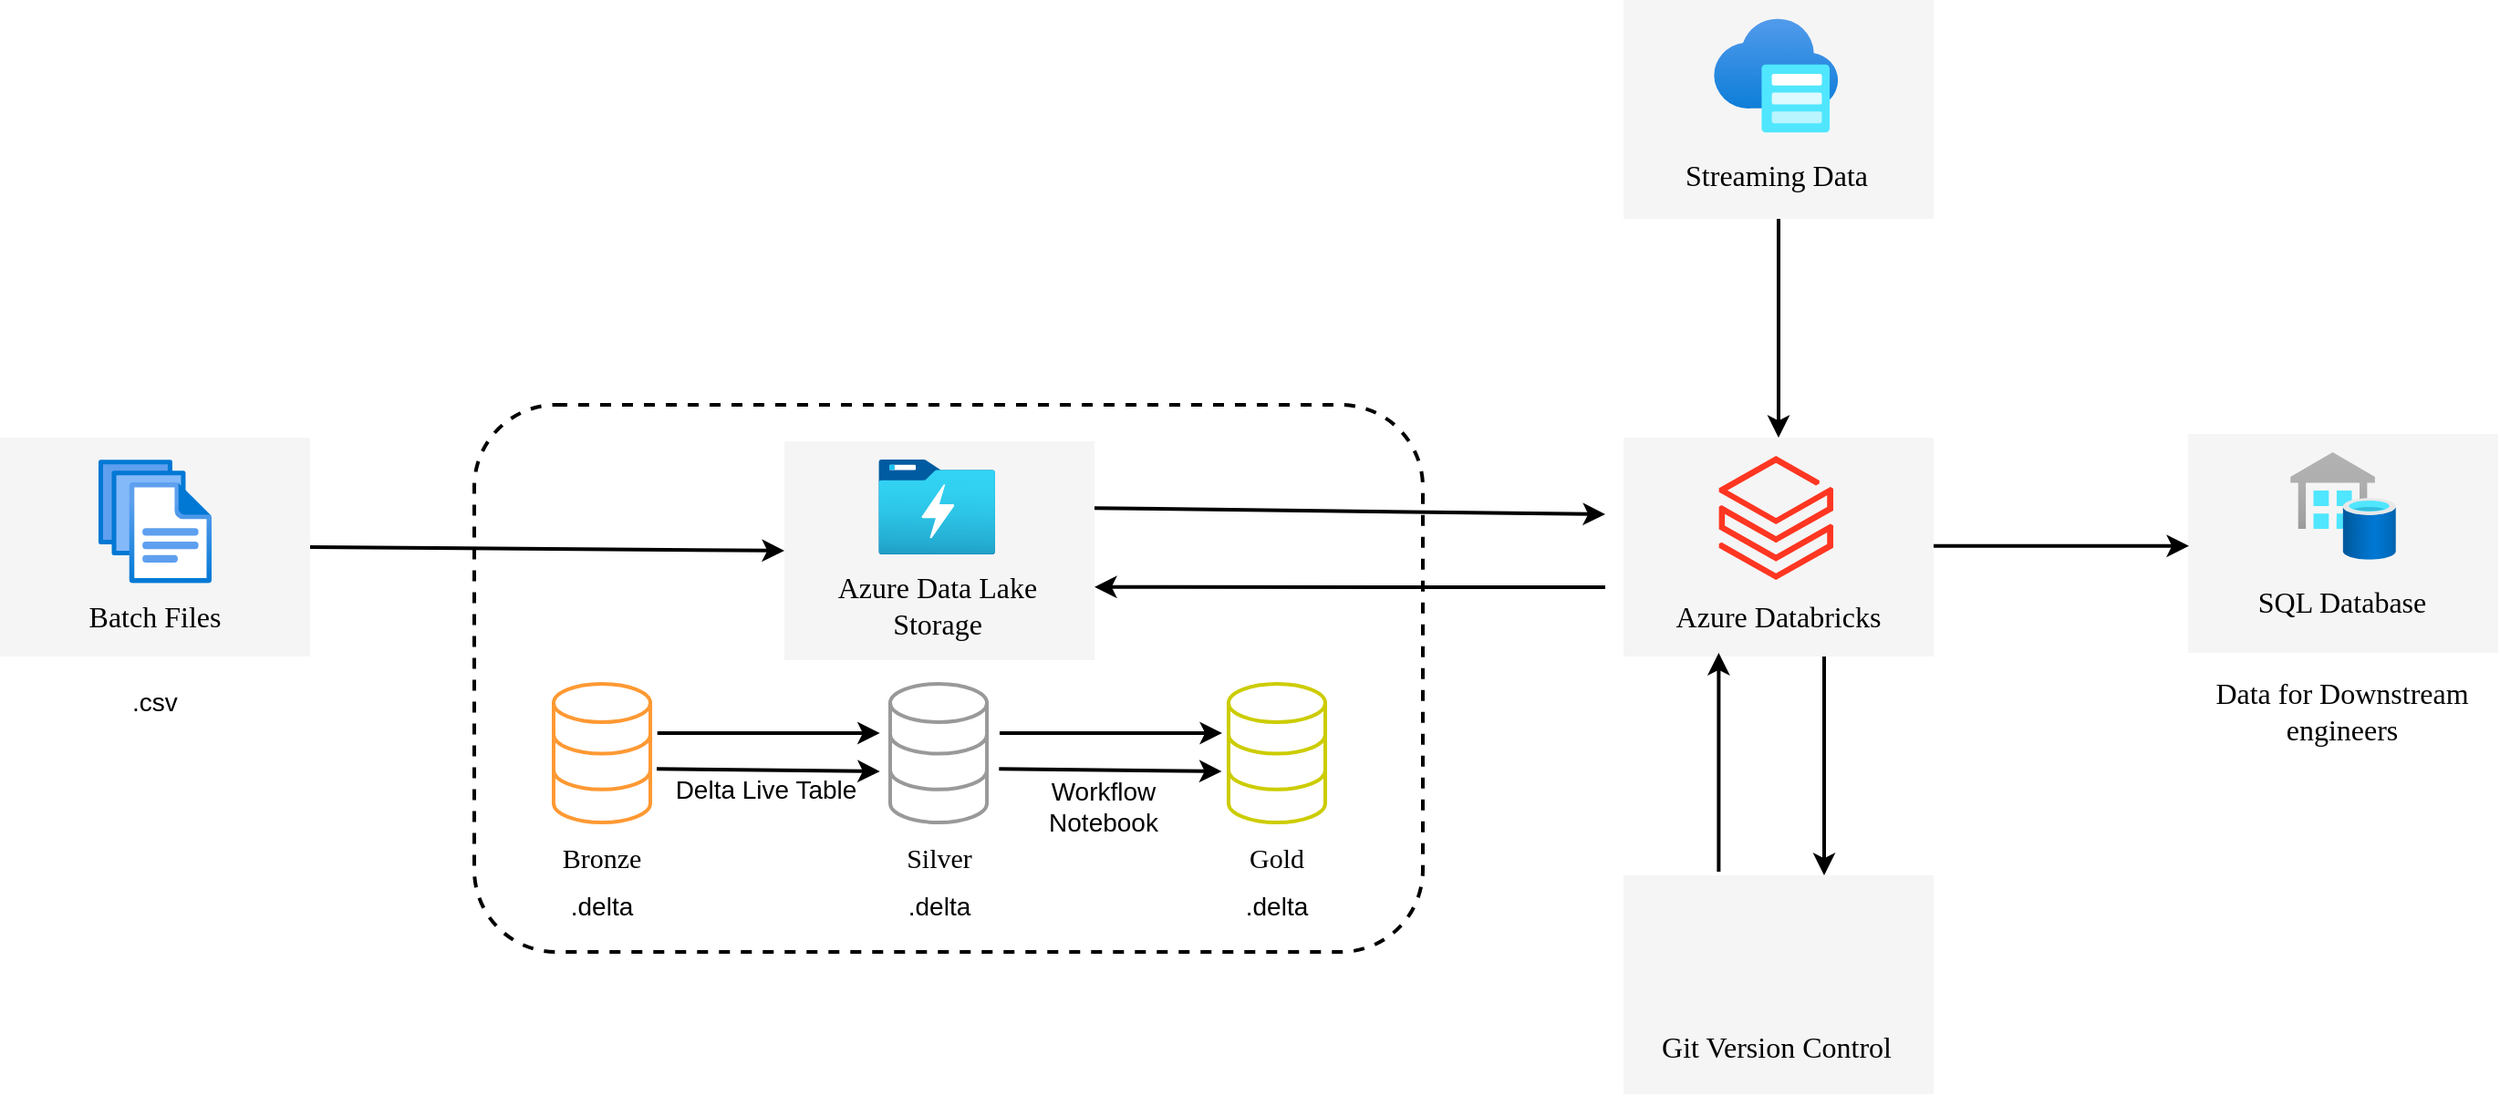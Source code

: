 <mxfile version="21.7.5" type="device">
  <diagram id="DGaD0VAC34pHWQrbo-bv" name="Page-1">
    <mxGraphModel dx="2438" dy="1960" grid="1" gridSize="10" guides="1" tooltips="1" connect="1" arrows="1" fold="1" page="1" pageScale="1" pageWidth="850" pageHeight="1100" math="0" shadow="0">
      <root>
        <mxCell id="0" />
        <mxCell id="1" parent="0" />
        <mxCell id="d3zHUJF60a2IDh03rwR_-40" value="" style="rounded=0;whiteSpace=wrap;html=1;fillColor=#f5f5f5;fontColor=#333333;strokeColor=none;" parent="1" vertex="1">
          <mxGeometry x="710" y="-2" width="170" height="120" as="geometry" />
        </mxCell>
        <mxCell id="d3zHUJF60a2IDh03rwR_-3" value="" style="rounded=1;whiteSpace=wrap;html=1;fillColor=none;dashed=1;strokeWidth=2;" parent="1" vertex="1">
          <mxGeometry x="80" y="220" width="520" height="300" as="geometry" />
        </mxCell>
        <mxCell id="d3zHUJF60a2IDh03rwR_-13" value="" style="rounded=0;whiteSpace=wrap;html=1;fillColor=#f5f5f5;fontColor=#333333;strokeColor=none;" parent="1" vertex="1">
          <mxGeometry x="710" y="238" width="170" height="120" as="geometry" />
        </mxCell>
        <mxCell id="d3zHUJF60a2IDh03rwR_-1" value="" style="image;aspect=fixed;html=1;points=[];align=center;fontSize=12;image=img/lib/azure2/analytics/Azure_Databricks.svg;" parent="1" vertex="1">
          <mxGeometry x="762.2" y="248" width="62.8" height="68" as="geometry" />
        </mxCell>
        <mxCell id="d3zHUJF60a2IDh03rwR_-12" value="&lt;span style=&quot;font-weight: normal; font-size: 16px;&quot;&gt;Azure Databricks&lt;/span&gt;" style="text;html=1;strokeColor=none;fillColor=none;align=center;verticalAlign=middle;whiteSpace=wrap;rounded=0;strokeWidth=1;fontSize=16;fontStyle=1;fontFamily=poppins;fontSource=https%3A%2F%2Ffonts.googleapis.com%2Fcss%3Ffamily%3Dpoppins;" parent="1" vertex="1">
          <mxGeometry x="714.6" y="316" width="160" height="40" as="geometry" />
        </mxCell>
        <mxCell id="d3zHUJF60a2IDh03rwR_-29" value="" style="group" parent="1" vertex="1" connectable="0">
          <mxGeometry x="250" y="240" width="170.0" height="120" as="geometry" />
        </mxCell>
        <mxCell id="d3zHUJF60a2IDh03rwR_-16" value="" style="rounded=0;whiteSpace=wrap;html=1;fillColor=#f5f5f5;fontColor=#333333;strokeColor=none;" parent="d3zHUJF60a2IDh03rwR_-29" vertex="1">
          <mxGeometry width="170" height="120" as="geometry" />
        </mxCell>
        <mxCell id="d3zHUJF60a2IDh03rwR_-18" value="&lt;span style=&quot;font-weight: normal; font-size: 16px;&quot;&gt;Azure Data Lake Storage&lt;/span&gt;" style="text;html=1;strokeColor=none;fillColor=none;align=center;verticalAlign=middle;whiteSpace=wrap;rounded=0;strokeWidth=1;fontSize=16;fontStyle=1;fontFamily=poppins;fontSource=https%3A%2F%2Ffonts.googleapis.com%2Fcss%3Ffamily%3Dpoppins;" parent="d3zHUJF60a2IDh03rwR_-29" vertex="1">
          <mxGeometry x="3.6" y="70" width="160" height="40" as="geometry" />
        </mxCell>
        <mxCell id="d3zHUJF60a2IDh03rwR_-2" value="" style="image;aspect=fixed;html=1;points=[];align=center;fontSize=12;image=img/lib/azure2/storage/Data_Lake_Storage_Gen1.svg;" parent="d3zHUJF60a2IDh03rwR_-29" vertex="1">
          <mxGeometry x="51.6" y="10" width="64" height="52" as="geometry" />
        </mxCell>
        <mxCell id="d3zHUJF60a2IDh03rwR_-35" value="" style="endArrow=classic;html=1;rounded=0;strokeWidth=2;exitX=1;exitY=0.5;exitDx=0;exitDy=0;entryX=0;entryY=0.5;entryDx=0;entryDy=0;" parent="1" source="d3zHUJF60a2IDh03rwR_-36" edge="1" target="d3zHUJF60a2IDh03rwR_-16">
          <mxGeometry width="50" height="50" relative="1" as="geometry">
            <mxPoint x="40" y="297.41" as="sourcePoint" />
            <mxPoint x="180" y="297.41" as="targetPoint" />
          </mxGeometry>
        </mxCell>
        <mxCell id="d3zHUJF60a2IDh03rwR_-36" value="" style="rounded=0;whiteSpace=wrap;html=1;fillColor=#f5f5f5;fontColor=#333333;strokeColor=none;" parent="1" vertex="1">
          <mxGeometry x="-180" y="238" width="170" height="120" as="geometry" />
        </mxCell>
        <mxCell id="d3zHUJF60a2IDh03rwR_-31" value="" style="image;aspect=fixed;html=1;points=[];align=center;fontSize=12;image=img/lib/azure2/general/Files.svg;" parent="1" vertex="1">
          <mxGeometry x="-126" y="250" width="62" height="67.86" as="geometry" />
        </mxCell>
        <mxCell id="d3zHUJF60a2IDh03rwR_-33" value="&lt;span style=&quot;font-weight: normal; font-size: 16px;&quot;&gt;Batch Files&lt;br&gt;&lt;/span&gt;" style="text;html=1;strokeColor=none;fillColor=none;align=center;verticalAlign=middle;whiteSpace=wrap;rounded=0;strokeWidth=1;fontSize=16;fontStyle=1;fontFamily=poppins;fontSource=https%3A%2F%2Ffonts.googleapis.com%2Fcss%3Ffamily%3Dpoppins;" parent="1" vertex="1">
          <mxGeometry x="-175" y="316" width="160" height="40" as="geometry" />
        </mxCell>
        <mxCell id="d3zHUJF60a2IDh03rwR_-39" value="" style="image;aspect=fixed;html=1;points=[];align=center;fontSize=12;image=img/lib/azure2/storage/Azure_HCP_Cache.svg;" parent="1" vertex="1">
          <mxGeometry x="759.6" y="8" width="68" height="63" as="geometry" />
        </mxCell>
        <mxCell id="d3zHUJF60a2IDh03rwR_-42" value="&lt;span style=&quot;font-weight: normal; font-size: 16px;&quot;&gt;Streaming Data&lt;/span&gt;" style="text;html=1;strokeColor=none;fillColor=none;align=center;verticalAlign=middle;whiteSpace=wrap;rounded=0;strokeWidth=1;fontSize=16;fontStyle=1;fontFamily=poppins;fontSource=https%3A%2F%2Ffonts.googleapis.com%2Fcss%3Ffamily%3Dpoppins;" parent="1" vertex="1">
          <mxGeometry x="713.6" y="74" width="160" height="40" as="geometry" />
        </mxCell>
        <mxCell id="d3zHUJF60a2IDh03rwR_-45" value="" style="endArrow=classic;html=1;rounded=0;entryX=0.5;entryY=0;entryDx=0;entryDy=0;exitX=0.5;exitY=1;exitDx=0;exitDy=0;strokeWidth=2;" parent="1" source="d3zHUJF60a2IDh03rwR_-40" target="d3zHUJF60a2IDh03rwR_-13" edge="1">
          <mxGeometry width="50" height="50" relative="1" as="geometry">
            <mxPoint x="499.49" y="158" as="sourcePoint" />
            <mxPoint x="549.49" y="108" as="targetPoint" />
          </mxGeometry>
        </mxCell>
        <mxCell id="d3zHUJF60a2IDh03rwR_-46" value="" style="rounded=0;whiteSpace=wrap;html=1;fillColor=#f5f5f5;fontColor=#333333;strokeColor=none;" parent="1" vertex="1">
          <mxGeometry x="1019.49" y="236" width="170" height="120" as="geometry" />
        </mxCell>
        <mxCell id="d3zHUJF60a2IDh03rwR_-47" value="" style="endArrow=classic;html=1;rounded=0;strokeWidth=2;" parent="1" edge="1">
          <mxGeometry width="50" height="50" relative="1" as="geometry">
            <mxPoint x="880" y="297.33" as="sourcePoint" />
            <mxPoint x="1020" y="297.33" as="targetPoint" />
          </mxGeometry>
        </mxCell>
        <mxCell id="d3zHUJF60a2IDh03rwR_-48" value="&lt;span style=&quot;font-weight: normal; font-size: 16px;&quot;&gt;SQL Database&lt;br&gt;&lt;/span&gt;" style="text;html=1;strokeColor=none;fillColor=none;align=center;verticalAlign=middle;whiteSpace=wrap;rounded=0;strokeWidth=1;fontSize=16;fontStyle=1;fontFamily=poppins;fontSource=https%3A%2F%2Ffonts.googleapis.com%2Fcss%3Ffamily%3Dpoppins;" parent="1" vertex="1">
          <mxGeometry x="1024.49" y="308" width="160" height="40" as="geometry" />
        </mxCell>
        <mxCell id="d3zHUJF60a2IDh03rwR_-49" value="" style="image;aspect=fixed;html=1;points=[];align=center;fontSize=12;image=img/lib/azure2/databases/SQL_Data_Warehouses.svg;" parent="1" vertex="1">
          <mxGeometry x="1075.49" y="246" width="58" height="58.88" as="geometry" />
        </mxCell>
        <mxCell id="d3zHUJF60a2IDh03rwR_-50" value="" style="group" parent="1" vertex="1" connectable="0">
          <mxGeometry x="480" y="373" width="80" height="116" as="geometry" />
        </mxCell>
        <mxCell id="d3zHUJF60a2IDh03rwR_-7" value="" style="html=1;verticalLabelPosition=bottom;align=center;labelBackgroundColor=#ffffff;verticalAlign=top;strokeWidth=2;strokeColor=#CCCC00;shadow=0;dashed=0;shape=mxgraph.ios7.icons.data;" parent="d3zHUJF60a2IDh03rwR_-50" vertex="1">
          <mxGeometry x="13.49" width="53.02" height="76" as="geometry" />
        </mxCell>
        <mxCell id="d3zHUJF60a2IDh03rwR_-10" value="&lt;font style=&quot;font-size: 15px;&quot;&gt;Gold&lt;/font&gt;" style="text;html=1;strokeColor=none;fillColor=none;align=center;verticalAlign=middle;whiteSpace=wrap;rounded=0;strokeWidth=1;fontSize=14;fontStyle=0;fontFamily=poppins;fontSource=https%3A%2F%2Ffonts.googleapis.com%2Fcss%3Ffamily%3Dpoppins;" parent="d3zHUJF60a2IDh03rwR_-50" vertex="1">
          <mxGeometry y="76" width="80" height="40" as="geometry" />
        </mxCell>
        <mxCell id="d3zHUJF60a2IDh03rwR_-51" value="" style="group" parent="1" vertex="1" connectable="0">
          <mxGeometry x="295" y="373" width="80" height="116" as="geometry" />
        </mxCell>
        <mxCell id="d3zHUJF60a2IDh03rwR_-5" value="" style="html=1;verticalLabelPosition=bottom;align=center;labelBackgroundColor=#ffffff;verticalAlign=top;strokeWidth=2;strokeColor=#999999;shadow=0;dashed=0;shape=mxgraph.ios7.icons.data;" parent="d3zHUJF60a2IDh03rwR_-51" vertex="1">
          <mxGeometry x="13" width="53.02" height="76" as="geometry" />
        </mxCell>
        <mxCell id="d3zHUJF60a2IDh03rwR_-9" value="&lt;font style=&quot;font-size: 15px;&quot;&gt;Silver&lt;/font&gt;" style="text;html=1;strokeColor=none;fillColor=none;align=center;verticalAlign=middle;whiteSpace=wrap;rounded=0;strokeWidth=1;fontSize=14;fontStyle=0;fontFamily=poppins;fontSource=https%3A%2F%2Ffonts.googleapis.com%2Fcss%3Ffamily%3Dpoppins;" parent="d3zHUJF60a2IDh03rwR_-51" vertex="1">
          <mxGeometry y="76" width="80" height="40" as="geometry" />
        </mxCell>
        <mxCell id="d3zHUJF60a2IDh03rwR_-52" value="" style="group" parent="1" vertex="1" connectable="0">
          <mxGeometry x="110" y="373" width="80" height="116" as="geometry" />
        </mxCell>
        <mxCell id="d3zHUJF60a2IDh03rwR_-6" value="" style="html=1;verticalLabelPosition=bottom;align=center;labelBackgroundColor=#ffffff;verticalAlign=top;strokeWidth=2;strokeColor=#FF9933;shadow=0;dashed=0;shape=mxgraph.ios7.icons.data;" parent="d3zHUJF60a2IDh03rwR_-52" vertex="1">
          <mxGeometry x="13.49" width="53.02" height="76" as="geometry" />
        </mxCell>
        <mxCell id="d3zHUJF60a2IDh03rwR_-27" value="&lt;font style=&quot;font-size: 15px;&quot;&gt;Bronze&lt;/font&gt;" style="text;html=1;strokeColor=none;fillColor=none;align=center;verticalAlign=middle;whiteSpace=wrap;rounded=0;strokeWidth=1;fontSize=14;fontStyle=0;fontFamily=poppins;fontSource=https%3A%2F%2Ffonts.googleapis.com%2Fcss%3Ffamily%3Dpoppins;" parent="d3zHUJF60a2IDh03rwR_-52" vertex="1">
          <mxGeometry y="76" width="80" height="40" as="geometry" />
        </mxCell>
        <mxCell id="d3zHUJF60a2IDh03rwR_-54" value="" style="endArrow=classic;html=1;rounded=0;exitX=1.129;exitY=0.487;exitDx=0;exitDy=0;exitPerimeter=0;strokeWidth=2;entryX=-0.066;entryY=0.355;entryDx=0;entryDy=0;entryPerimeter=0;" parent="1" edge="1" target="d3zHUJF60a2IDh03rwR_-7">
          <mxGeometry width="50" height="50" relative="1" as="geometry">
            <mxPoint x="368" y="400" as="sourcePoint" />
            <mxPoint x="480" y="400" as="targetPoint" />
          </mxGeometry>
        </mxCell>
        <mxCell id="d3zHUJF60a2IDh03rwR_-57" value="" style="endArrow=classic;html=1;rounded=0;exitX=1.129;exitY=0.487;exitDx=0;exitDy=0;exitPerimeter=0;strokeWidth=2;entryX=-0.071;entryY=0.632;entryDx=0;entryDy=0;entryPerimeter=0;" parent="1" edge="1" target="d3zHUJF60a2IDh03rwR_-7">
          <mxGeometry width="50" height="50" relative="1" as="geometry">
            <mxPoint x="367.65" y="419.58" as="sourcePoint" />
            <mxPoint x="424.65" y="419.58" as="targetPoint" />
          </mxGeometry>
        </mxCell>
        <mxCell id="d3zHUJF60a2IDh03rwR_-23" value="" style="endArrow=classic;startArrow=none;html=1;rounded=0;exitX=1;exitY=0.5;exitDx=0;exitDy=0;strokeWidth=2;startFill=0;" parent="1" edge="1">
          <mxGeometry width="50" height="50" relative="1" as="geometry">
            <mxPoint x="420" y="276.61" as="sourcePoint" />
            <mxPoint x="700" y="280" as="targetPoint" />
          </mxGeometry>
        </mxCell>
        <mxCell id="YQSdu3m_dBlDb1DBKMtC-1" value="" style="endArrow=none;startArrow=classic;html=1;rounded=0;exitX=1;exitY=0.5;exitDx=0;exitDy=0;strokeWidth=2;startFill=1;endFill=0;" edge="1" parent="1">
          <mxGeometry width="50" height="50" relative="1" as="geometry">
            <mxPoint x="420" y="319.86" as="sourcePoint" />
            <mxPoint x="700" y="320" as="targetPoint" />
          </mxGeometry>
        </mxCell>
        <mxCell id="YQSdu3m_dBlDb1DBKMtC-2" value=".csv" style="text;html=1;strokeColor=none;fillColor=none;align=center;verticalAlign=middle;whiteSpace=wrap;rounded=0;fontSize=14;" vertex="1" parent="1">
          <mxGeometry x="-125" y="368" width="60" height="30" as="geometry" />
        </mxCell>
        <mxCell id="YQSdu3m_dBlDb1DBKMtC-4" value=".delta" style="text;html=1;strokeColor=none;fillColor=none;align=center;verticalAlign=middle;whiteSpace=wrap;rounded=0;fontSize=14;" vertex="1" parent="1">
          <mxGeometry x="120" y="480" width="60" height="30" as="geometry" />
        </mxCell>
        <mxCell id="YQSdu3m_dBlDb1DBKMtC-5" value=".delta" style="text;html=1;strokeColor=none;fillColor=none;align=center;verticalAlign=middle;whiteSpace=wrap;rounded=0;fontSize=14;" vertex="1" parent="1">
          <mxGeometry x="305" y="480" width="60" height="30" as="geometry" />
        </mxCell>
        <mxCell id="YQSdu3m_dBlDb1DBKMtC-6" value=".delta" style="text;html=1;strokeColor=none;fillColor=none;align=center;verticalAlign=middle;whiteSpace=wrap;rounded=0;fontSize=14;" vertex="1" parent="1">
          <mxGeometry x="490" y="480" width="60" height="30" as="geometry" />
        </mxCell>
        <mxCell id="YQSdu3m_dBlDb1DBKMtC-7" value="" style="endArrow=classic;html=1;rounded=0;exitX=1.129;exitY=0.487;exitDx=0;exitDy=0;exitPerimeter=0;strokeWidth=2;entryX=-0.066;entryY=0.355;entryDx=0;entryDy=0;entryPerimeter=0;" edge="1" parent="1">
          <mxGeometry width="50" height="50" relative="1" as="geometry">
            <mxPoint x="180.35" y="400" as="sourcePoint" />
            <mxPoint x="302.35" y="400" as="targetPoint" />
          </mxGeometry>
        </mxCell>
        <mxCell id="YQSdu3m_dBlDb1DBKMtC-8" value="" style="endArrow=classic;html=1;rounded=0;exitX=1.129;exitY=0.487;exitDx=0;exitDy=0;exitPerimeter=0;strokeWidth=2;entryX=-0.071;entryY=0.632;entryDx=0;entryDy=0;entryPerimeter=0;" edge="1" parent="1">
          <mxGeometry width="50" height="50" relative="1" as="geometry">
            <mxPoint x="180.0" y="419.58" as="sourcePoint" />
            <mxPoint x="302.35" y="421" as="targetPoint" />
          </mxGeometry>
        </mxCell>
        <mxCell id="YQSdu3m_dBlDb1DBKMtC-9" value="Delta Live Table" style="text;html=1;strokeColor=none;fillColor=none;align=center;verticalAlign=middle;whiteSpace=wrap;rounded=0;fontSize=14;" vertex="1" parent="1">
          <mxGeometry x="180" y="416" width="120" height="30" as="geometry" />
        </mxCell>
        <mxCell id="YQSdu3m_dBlDb1DBKMtC-11" value="Workflow Notebook" style="text;html=1;strokeColor=none;fillColor=none;align=center;verticalAlign=middle;whiteSpace=wrap;rounded=0;fontSize=14;" vertex="1" parent="1">
          <mxGeometry x="365" y="425" width="120" height="30" as="geometry" />
        </mxCell>
        <mxCell id="YQSdu3m_dBlDb1DBKMtC-12" value="" style="rounded=0;whiteSpace=wrap;html=1;fillColor=#f5f5f5;fontColor=#333333;strokeColor=none;" vertex="1" parent="1">
          <mxGeometry x="710" y="478" width="170" height="120" as="geometry" />
        </mxCell>
        <mxCell id="YQSdu3m_dBlDb1DBKMtC-14" value="&lt;span style=&quot;font-weight: normal; font-size: 16px;&quot;&gt;Git Version Control&lt;/span&gt;" style="text;html=1;strokeColor=none;fillColor=none;align=center;verticalAlign=middle;whiteSpace=wrap;rounded=0;strokeWidth=1;fontSize=16;fontStyle=1;fontFamily=poppins;fontSource=https%3A%2F%2Ffonts.googleapis.com%2Fcss%3Ffamily%3Dpoppins;" vertex="1" parent="1">
          <mxGeometry x="713.6" y="552" width="160" height="40" as="geometry" />
        </mxCell>
        <mxCell id="YQSdu3m_dBlDb1DBKMtC-15" value="" style="shape=image;html=1;verticalAlign=top;verticalLabelPosition=bottom;labelBackgroundColor=#ffffff;imageAspect=0;aspect=fixed;image=https://cdn4.iconfinder.com/data/icons/ionicons/512/icon-social-github-128.png" vertex="1" parent="1">
          <mxGeometry x="762.2" y="489.2" width="62.8" height="62.8" as="geometry" />
        </mxCell>
        <mxCell id="YQSdu3m_dBlDb1DBKMtC-16" value="" style="endArrow=classic;html=1;rounded=0;entryX=0.5;entryY=0;entryDx=0;entryDy=0;exitX=0.5;exitY=1;exitDx=0;exitDy=0;strokeWidth=2;" edge="1" parent="1">
          <mxGeometry width="50" height="50" relative="1" as="geometry">
            <mxPoint x="820" y="358" as="sourcePoint" />
            <mxPoint x="820" y="478" as="targetPoint" />
          </mxGeometry>
        </mxCell>
        <mxCell id="YQSdu3m_dBlDb1DBKMtC-17" value="" style="endArrow=none;html=1;rounded=0;entryX=0.5;entryY=0;entryDx=0;entryDy=0;exitX=0.5;exitY=1;exitDx=0;exitDy=0;strokeWidth=2;startArrow=classic;startFill=1;endFill=0;" edge="1" parent="1">
          <mxGeometry width="50" height="50" relative="1" as="geometry">
            <mxPoint x="762.2" y="356" as="sourcePoint" />
            <mxPoint x="762.2" y="476" as="targetPoint" />
          </mxGeometry>
        </mxCell>
        <mxCell id="YQSdu3m_dBlDb1DBKMtC-18" value="&lt;span style=&quot;font-weight: normal; font-size: 16px;&quot;&gt;Data for Downstream engineers&lt;br&gt;&lt;/span&gt;" style="text;html=1;strokeColor=none;fillColor=none;align=center;verticalAlign=middle;whiteSpace=wrap;rounded=0;strokeWidth=1;fontSize=16;fontStyle=1;fontFamily=poppins;fontSource=https%3A%2F%2Ffonts.googleapis.com%2Fcss%3Ffamily%3Dpoppins;" vertex="1" parent="1">
          <mxGeometry x="1024.49" y="368" width="160" height="40" as="geometry" />
        </mxCell>
      </root>
    </mxGraphModel>
  </diagram>
</mxfile>
